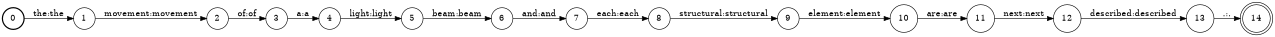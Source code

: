 digraph FST {
rankdir = LR;
size = "8.5,11";
label = "";
center = 1;
orientation = Portrait;
ranksep = "0.4";
nodesep = "0.25";
0 [label = "0", shape = circle, style = bold, fontsize = 14]
	0 -> 1 [label = "the:the", fontsize = 14];
1 [label = "1", shape = circle, style = solid, fontsize = 14]
	1 -> 2 [label = "movement:movement", fontsize = 14];
2 [label = "2", shape = circle, style = solid, fontsize = 14]
	2 -> 3 [label = "of:of", fontsize = 14];
3 [label = "3", shape = circle, style = solid, fontsize = 14]
	3 -> 4 [label = "a:a", fontsize = 14];
4 [label = "4", shape = circle, style = solid, fontsize = 14]
	4 -> 5 [label = "light:light", fontsize = 14];
5 [label = "5", shape = circle, style = solid, fontsize = 14]
	5 -> 6 [label = "beam:beam", fontsize = 14];
6 [label = "6", shape = circle, style = solid, fontsize = 14]
	6 -> 7 [label = "and:and", fontsize = 14];
7 [label = "7", shape = circle, style = solid, fontsize = 14]
	7 -> 8 [label = "each:each", fontsize = 14];
8 [label = "8", shape = circle, style = solid, fontsize = 14]
	8 -> 9 [label = "structural:structural", fontsize = 14];
9 [label = "9", shape = circle, style = solid, fontsize = 14]
	9 -> 10 [label = "element:element", fontsize = 14];
10 [label = "10", shape = circle, style = solid, fontsize = 14]
	10 -> 11 [label = "are:are", fontsize = 14];
11 [label = "11", shape = circle, style = solid, fontsize = 14]
	11 -> 12 [label = "next:next", fontsize = 14];
12 [label = "12", shape = circle, style = solid, fontsize = 14]
	12 -> 13 [label = "described:described", fontsize = 14];
13 [label = "13", shape = circle, style = solid, fontsize = 14]
	13 -> 14 [label = ".:.", fontsize = 14];
14 [label = "14", shape = doublecircle, style = solid, fontsize = 14]
}
